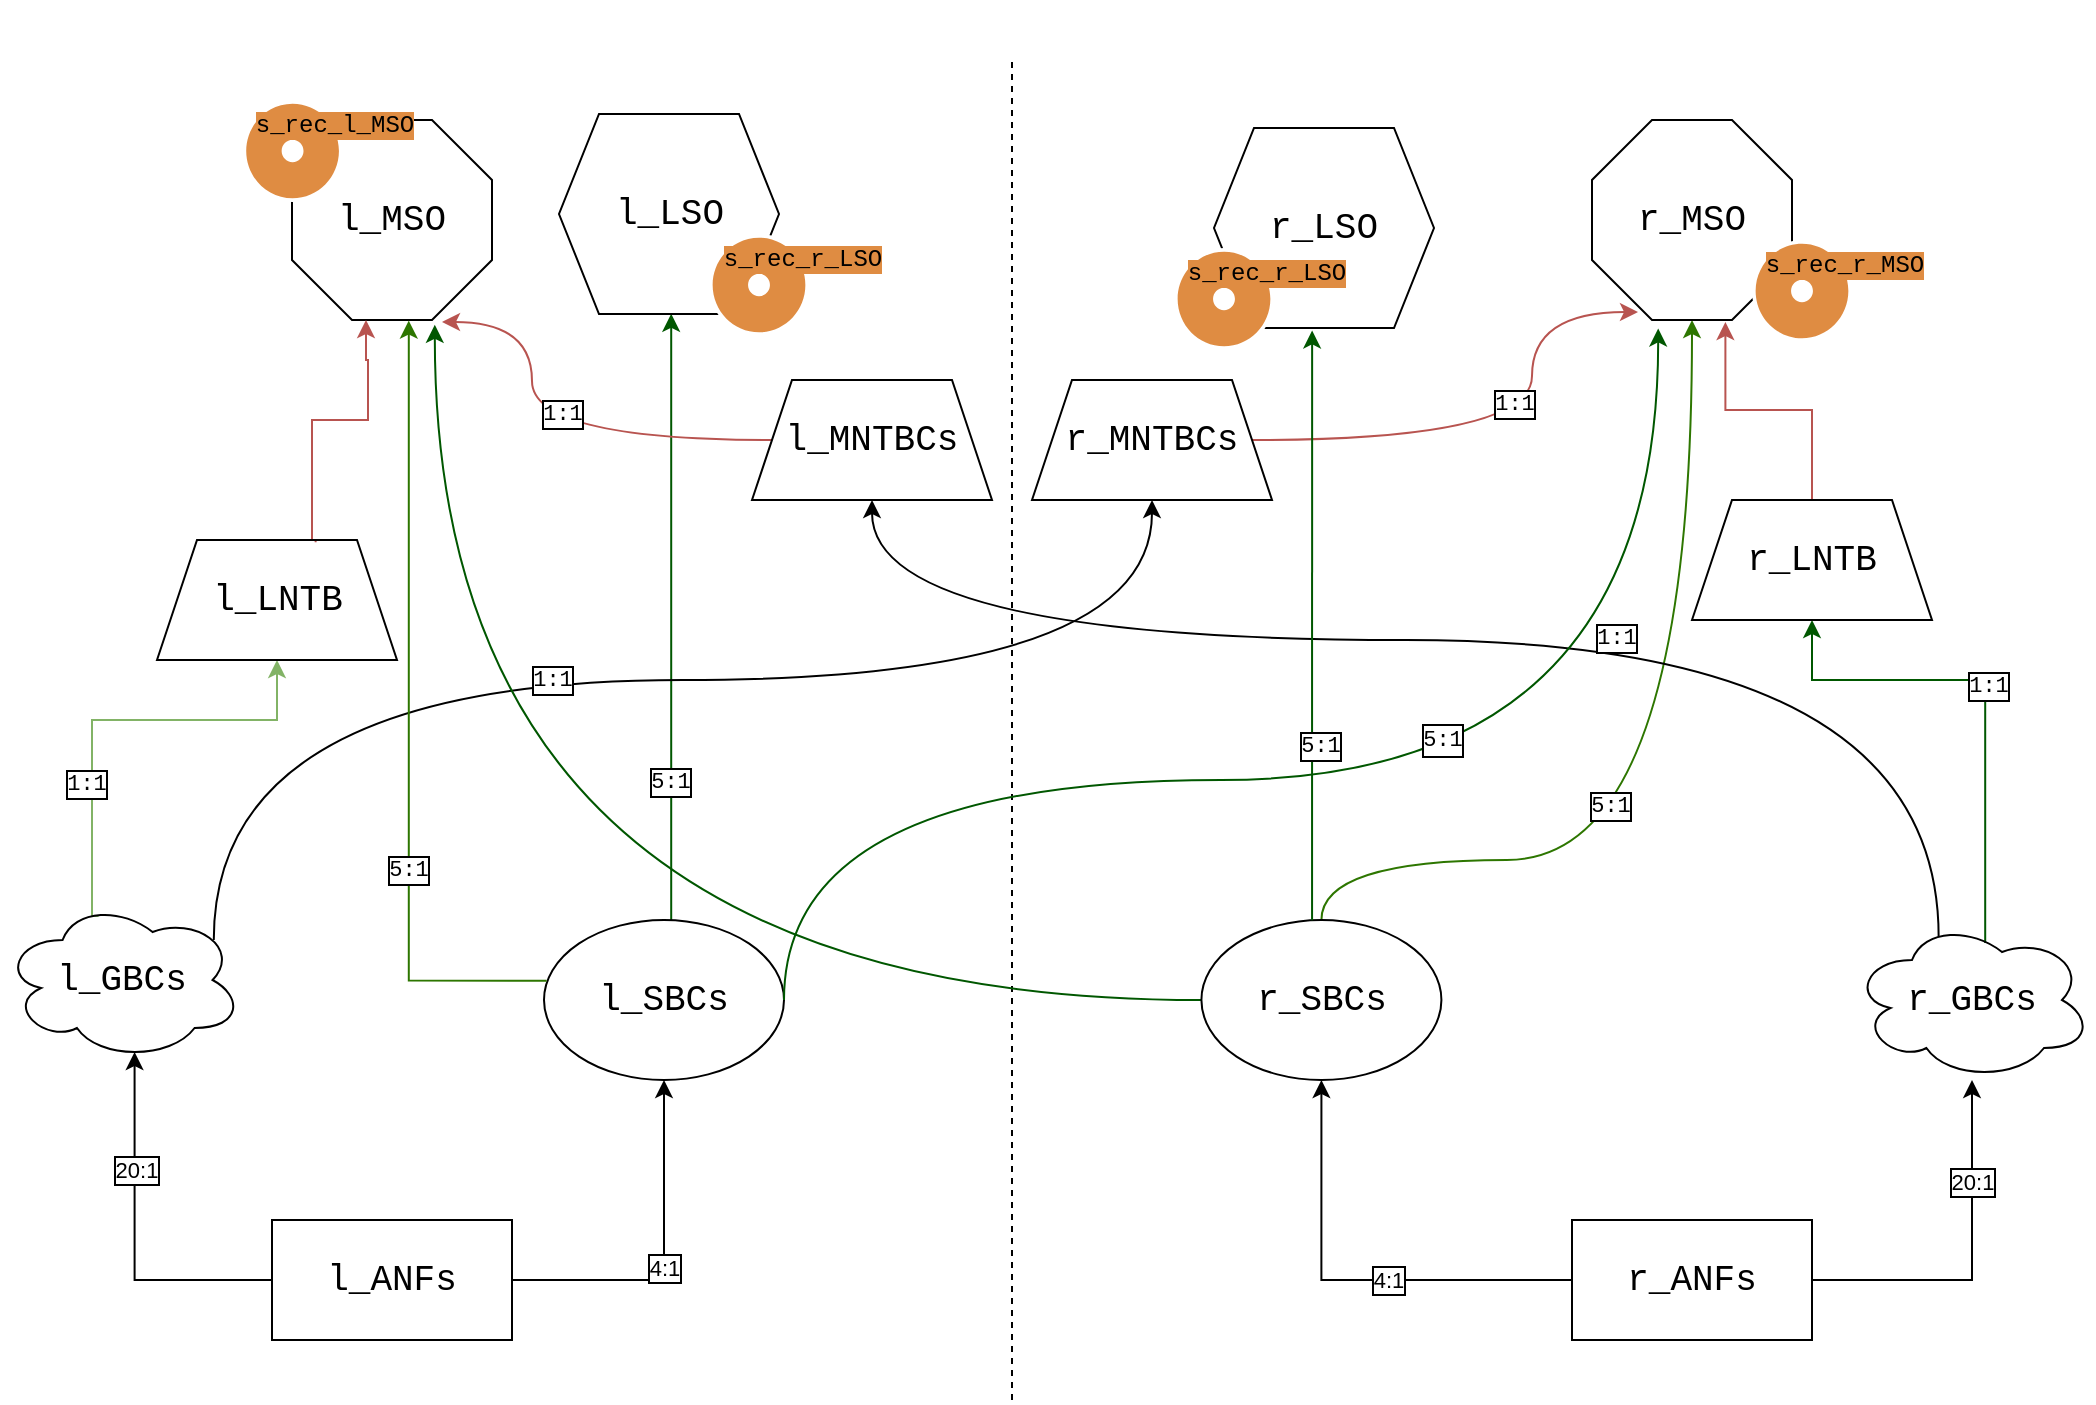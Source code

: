 <mxfile version="24.7.7">
  <diagram name="Page-1" id="fxQnoQGLYuWy38XZDCPU">
    <mxGraphModel dx="2428" dy="1859" grid="1" gridSize="10" guides="1" tooltips="1" connect="1" arrows="1" fold="1" page="1" pageScale="1" pageWidth="850" pageHeight="1100" math="0" shadow="0">
      <root>
        <mxCell id="0" />
        <mxCell id="1" parent="0" />
        <mxCell id="IsAojcG5bb9uOesFmEJz-44" style="edgeStyle=orthogonalEdgeStyle;rounded=0;orthogonalLoop=1;jettySize=auto;html=1;fontFamily=Courier New;" parent="1" source="IsAojcG5bb9uOesFmEJz-1" target="IsAojcG5bb9uOesFmEJz-4" edge="1">
          <mxGeometry relative="1" as="geometry" />
        </mxCell>
        <mxCell id="IPWKHj7Z8WpG4rDlpcWK-4" value="4:1" style="edgeLabel;html=1;align=center;verticalAlign=middle;resizable=0;points=[];labelBorderColor=default;" parent="IsAojcG5bb9uOesFmEJz-44" vertex="1" connectable="0">
          <mxGeometry x="-0.18" relative="1" as="geometry">
            <mxPoint as="offset" />
          </mxGeometry>
        </mxCell>
        <mxCell id="IsAojcG5bb9uOesFmEJz-1" value="r_ANFs" style="rounded=0;whiteSpace=wrap;html=1;fillColor=none;fontFamily=Courier New;fontSize=18;" parent="1" vertex="1">
          <mxGeometry x="680" y="590" width="120" height="60" as="geometry" />
        </mxCell>
        <mxCell id="IsAojcG5bb9uOesFmEJz-39" style="edgeStyle=orthogonalEdgeStyle;rounded=0;orthogonalLoop=1;jettySize=auto;html=1;fontFamily=Courier New;" parent="1" source="IsAojcG5bb9uOesFmEJz-2" target="IsAojcG5bb9uOesFmEJz-5" edge="1">
          <mxGeometry relative="1" as="geometry" />
        </mxCell>
        <mxCell id="IPWKHj7Z8WpG4rDlpcWK-1" value="4:1" style="edgeLabel;html=1;align=center;verticalAlign=middle;resizable=0;points=[];labelBorderColor=default;" parent="IsAojcG5bb9uOesFmEJz-39" vertex="1" connectable="0">
          <mxGeometry x="-0.06" relative="1" as="geometry">
            <mxPoint as="offset" />
          </mxGeometry>
        </mxCell>
        <mxCell id="IsAojcG5bb9uOesFmEJz-2" value="l_ANFs" style="rounded=0;whiteSpace=wrap;html=1;fillColor=none;fontFamily=Courier New;fontSize=18;" parent="1" vertex="1">
          <mxGeometry x="30" y="590" width="120" height="60" as="geometry" />
        </mxCell>
        <mxCell id="IsAojcG5bb9uOesFmEJz-64" style="edgeStyle=orthogonalEdgeStyle;rounded=0;orthogonalLoop=1;jettySize=auto;html=1;fillColor=#60a917;strokeColor=#2D7600;curved=1;fontFamily=Courier New;exitX=0.5;exitY=0;exitDx=0;exitDy=0;entryX=0.5;entryY=1;entryDx=0;entryDy=0;entryPerimeter=0;" parent="1" source="IsAojcG5bb9uOesFmEJz-4" edge="1" target="IsAojcG5bb9uOesFmEJz-11">
          <mxGeometry relative="1" as="geometry">
            <Array as="points">
              <mxPoint x="555" y="410" />
              <mxPoint x="740" y="410" />
            </Array>
            <mxPoint x="730" y="269.44" as="targetPoint" />
            <mxPoint x="730" y="409.999" as="sourcePoint" />
          </mxGeometry>
        </mxCell>
        <mxCell id="IsAojcG5bb9uOesFmEJz-73" value="5:1" style="edgeLabel;html=1;align=center;verticalAlign=middle;resizable=0;points=[];fontFamily=Courier New;labelBorderColor=default;" parent="IsAojcG5bb9uOesFmEJz-64" vertex="1" connectable="0">
          <mxGeometry relative="1" as="geometry">
            <mxPoint x="-41" as="offset" />
          </mxGeometry>
        </mxCell>
        <mxCell id="IsAojcG5bb9uOesFmEJz-55" style="edgeStyle=orthogonalEdgeStyle;rounded=0;orthogonalLoop=1;jettySize=auto;html=1;fillColor=#d5e8d4;strokeColor=#82b366;fontFamily=Courier New;exitX=0.4;exitY=0.1;exitDx=0;exitDy=0;exitPerimeter=0;entryX=0.5;entryY=1;entryDx=0;entryDy=0;" parent="1" source="IsAojcG5bb9uOesFmEJz-7" target="v8T5KgZvjeWEjFX9Sbaq-1" edge="1">
          <mxGeometry relative="1" as="geometry">
            <Array as="points">
              <mxPoint x="-60" y="438" />
              <mxPoint x="-60" y="340" />
              <mxPoint x="33" y="340" />
            </Array>
            <mxPoint x="80" y="300" as="targetPoint" />
          </mxGeometry>
        </mxCell>
        <mxCell id="IsAojcG5bb9uOesFmEJz-80" value="1:1" style="edgeLabel;html=1;align=center;verticalAlign=middle;resizable=0;points=[];fontFamily=Courier New;labelBorderColor=default;" parent="IsAojcG5bb9uOesFmEJz-55" vertex="1" connectable="0">
          <mxGeometry x="-0.383" y="-2" relative="1" as="geometry">
            <mxPoint x="-5" y="-1" as="offset" />
          </mxGeometry>
        </mxCell>
        <mxCell id="IsAojcG5bb9uOesFmEJz-69" style="rounded=0;orthogonalLoop=1;jettySize=auto;html=1;entryX=0.51;entryY=0.999;entryDx=0;entryDy=0;fillColor=#008a00;strokeColor=#005700;fontFamily=Courier New;exitX=0.53;exitY=0.002;exitDx=0;exitDy=0;exitPerimeter=0;entryPerimeter=0;" parent="1" source="IsAojcG5bb9uOesFmEJz-5" target="IsAojcG5bb9uOesFmEJz-12" edge="1">
          <mxGeometry relative="1" as="geometry" />
        </mxCell>
        <mxCell id="IsAojcG5bb9uOesFmEJz-70" value="5:1" style="edgeLabel;html=1;align=center;verticalAlign=middle;resizable=0;points=[];fontFamily=Courier New;labelBorderColor=default;" parent="IsAojcG5bb9uOesFmEJz-69" vertex="1" connectable="0">
          <mxGeometry x="-0.521" y="1" relative="1" as="geometry">
            <mxPoint y="3" as="offset" />
          </mxGeometry>
        </mxCell>
        <mxCell id="IsAojcG5bb9uOesFmEJz-5" value="&lt;div style=&quot;font-size: 18px;&quot;&gt;l_SBCs&lt;/div&gt;" style="ellipse;whiteSpace=wrap;html=1;fillColor=none;fontFamily=Courier New;fontSize=18;" parent="1" vertex="1">
          <mxGeometry x="166" y="440" width="120" height="80" as="geometry" />
        </mxCell>
        <mxCell id="IsAojcG5bb9uOesFmEJz-47" style="edgeStyle=orthogonalEdgeStyle;rounded=0;orthogonalLoop=1;jettySize=auto;html=1;fontFamily=Courier New;entryX=0.5;entryY=1;entryDx=0;entryDy=0;curved=1;exitX=0.361;exitY=0.105;exitDx=0;exitDy=0;exitPerimeter=0;" parent="1" source="IsAojcG5bb9uOesFmEJz-6" target="IsAojcG5bb9uOesFmEJz-10" edge="1">
          <mxGeometry relative="1" as="geometry">
            <Array as="points">
              <mxPoint x="863" y="300" />
              <mxPoint x="330" y="300" />
            </Array>
          </mxGeometry>
        </mxCell>
        <mxCell id="IsAojcG5bb9uOesFmEJz-84" value="1:1" style="edgeLabel;html=1;align=center;verticalAlign=middle;resizable=0;points=[];fontFamily=Courier New;labelBorderColor=default;" parent="IsAojcG5bb9uOesFmEJz-47" vertex="1" connectable="0">
          <mxGeometry x="-0.175" y="-1" relative="1" as="geometry">
            <mxPoint as="offset" />
          </mxGeometry>
        </mxCell>
        <mxCell id="30qQmFIJZCmAHdSfVKdT-5" style="edgeStyle=orthogonalEdgeStyle;rounded=0;orthogonalLoop=1;jettySize=auto;html=1;exitX=0.555;exitY=0.144;exitDx=0;exitDy=0;exitPerimeter=0;entryX=0.5;entryY=1;entryDx=0;entryDy=0;fillColor=#008a00;strokeColor=#005700;" edge="1" parent="1" source="IsAojcG5bb9uOesFmEJz-6" target="v8T5KgZvjeWEjFX9Sbaq-3">
          <mxGeometry relative="1" as="geometry">
            <Array as="points">
              <mxPoint x="887" y="320" />
              <mxPoint x="800" y="320" />
            </Array>
          </mxGeometry>
        </mxCell>
        <mxCell id="30qQmFIJZCmAHdSfVKdT-6" value="1:1" style="edgeLabel;html=1;align=center;verticalAlign=middle;resizable=0;points=[];labelBorderColor=default;fontFamily=Courier New;" vertex="1" connectable="0" parent="30qQmFIJZCmAHdSfVKdT-5">
          <mxGeometry x="0.009" y="-1" relative="1" as="geometry">
            <mxPoint y="-4" as="offset" />
          </mxGeometry>
        </mxCell>
        <mxCell id="IsAojcG5bb9uOesFmEJz-6" value="r_GBCs" style="ellipse;shape=cloud;whiteSpace=wrap;html=1;fillColor=none;fontFamily=Courier New;fontSize=18;" parent="1" vertex="1">
          <mxGeometry x="820" y="440" width="120" height="80" as="geometry" />
        </mxCell>
        <mxCell id="IsAojcG5bb9uOesFmEJz-46" style="edgeStyle=orthogonalEdgeStyle;rounded=0;orthogonalLoop=1;jettySize=auto;html=1;fontFamily=Courier New;entryX=0.5;entryY=1;entryDx=0;entryDy=0;curved=1;exitX=0.88;exitY=0.25;exitDx=0;exitDy=0;exitPerimeter=0;" parent="1" source="IsAojcG5bb9uOesFmEJz-7" target="IsAojcG5bb9uOesFmEJz-8" edge="1">
          <mxGeometry relative="1" as="geometry">
            <Array as="points">
              <mxPoint x="1" y="320" />
              <mxPoint x="470" y="320" />
            </Array>
          </mxGeometry>
        </mxCell>
        <mxCell id="IsAojcG5bb9uOesFmEJz-83" value="1:1" style="edgeLabel;html=1;align=center;verticalAlign=middle;resizable=0;points=[];fontFamily=Courier New;labelBorderColor=default;" parent="IsAojcG5bb9uOesFmEJz-46" vertex="1" connectable="0">
          <mxGeometry x="-0.132" relative="1" as="geometry">
            <mxPoint as="offset" />
          </mxGeometry>
        </mxCell>
        <mxCell id="IsAojcG5bb9uOesFmEJz-7" value="&lt;div style=&quot;font-size: 18px;&quot;&gt;l_GBCs&lt;/div&gt;" style="ellipse;shape=cloud;whiteSpace=wrap;html=1;fillColor=none;fontFamily=Courier New;fontSize=18;" parent="1" vertex="1">
          <mxGeometry x="-104.71" y="430" width="120" height="80" as="geometry" />
        </mxCell>
        <mxCell id="IsAojcG5bb9uOesFmEJz-63" style="edgeStyle=orthogonalEdgeStyle;rounded=0;orthogonalLoop=1;jettySize=auto;html=1;curved=1;fillColor=#f8cecc;strokeColor=#b85450;entryX=0.23;entryY=0.96;entryDx=0;entryDy=0;entryPerimeter=0;fontFamily=Courier New;exitX=1;exitY=0.5;exitDx=0;exitDy=0;" parent="1" source="IsAojcG5bb9uOesFmEJz-8" target="IsAojcG5bb9uOesFmEJz-11" edge="1">
          <mxGeometry relative="1" as="geometry">
            <mxPoint x="130" y="160" as="targetPoint" />
            <Array as="points">
              <mxPoint x="660" y="200" />
              <mxPoint x="660" y="136" />
            </Array>
          </mxGeometry>
        </mxCell>
        <mxCell id="IsAojcG5bb9uOesFmEJz-78" value="1:1" style="edgeLabel;html=1;align=center;verticalAlign=middle;resizable=0;points=[];fontFamily=Courier New;labelBorderColor=default;" parent="IsAojcG5bb9uOesFmEJz-63" vertex="1" connectable="0">
          <mxGeometry x="0.014" relative="1" as="geometry">
            <mxPoint y="-18" as="offset" />
          </mxGeometry>
        </mxCell>
        <mxCell id="IsAojcG5bb9uOesFmEJz-8" value="r_MNTBCs" style="shape=trapezoid;perimeter=trapezoidPerimeter;whiteSpace=wrap;html=1;fixedSize=1;fillColor=none;fontFamily=Courier New;fontSize=18;" parent="1" vertex="1">
          <mxGeometry x="410" y="170" width="120" height="60" as="geometry" />
        </mxCell>
        <mxCell id="IsAojcG5bb9uOesFmEJz-65" style="edgeStyle=orthogonalEdgeStyle;rounded=0;orthogonalLoop=1;jettySize=auto;html=1;curved=1;entryX=0.75;entryY=1.01;entryDx=0;entryDy=0;entryPerimeter=0;fillColor=#f8cecc;strokeColor=#b85450;fontFamily=Courier New;" parent="1" source="IsAojcG5bb9uOesFmEJz-10" target="IsAojcG5bb9uOesFmEJz-13" edge="1">
          <mxGeometry relative="1" as="geometry">
            <Array as="points">
              <mxPoint x="160" y="200" />
              <mxPoint x="160" y="141" />
            </Array>
          </mxGeometry>
        </mxCell>
        <mxCell id="IsAojcG5bb9uOesFmEJz-77" value="1:1" style="edgeLabel;html=1;align=center;verticalAlign=middle;resizable=0;points=[];fontFamily=Courier New;labelBorderColor=default;" parent="IsAojcG5bb9uOesFmEJz-65" vertex="1" connectable="0">
          <mxGeometry x="0.03" relative="1" as="geometry">
            <mxPoint x="10" y="-13" as="offset" />
          </mxGeometry>
        </mxCell>
        <mxCell id="IsAojcG5bb9uOesFmEJz-10" value="l_MNTBCs" style="shape=trapezoid;perimeter=trapezoidPerimeter;whiteSpace=wrap;html=1;fixedSize=1;fillColor=none;fontFamily=Courier New;fontSize=18;" parent="1" vertex="1">
          <mxGeometry x="270" y="170" width="120" height="60" as="geometry" />
        </mxCell>
        <mxCell id="IsAojcG5bb9uOesFmEJz-15" value="" style="endArrow=none;dashed=1;html=1;rounded=0;fontFamily=Courier New;" parent="1" edge="1">
          <mxGeometry width="50" height="50" relative="1" as="geometry">
            <mxPoint x="400" y="680" as="sourcePoint" />
            <mxPoint x="400" y="10" as="targetPoint" />
          </mxGeometry>
        </mxCell>
        <mxCell id="IsAojcG5bb9uOesFmEJz-17" value="" style="ellipse;whiteSpace=wrap;html=1;align=center;aspect=fixed;fillColor=none;strokeColor=none;resizable=0;perimeter=centerPerimeter;rotatable=0;allowArrows=0;points=[];outlineConnect=1;fontFamily=Courier New;" parent="1" vertex="1">
          <mxGeometry x="92.5" y="-20" width="10" height="10" as="geometry" />
        </mxCell>
        <mxCell id="IsAojcG5bb9uOesFmEJz-40" style="edgeStyle=orthogonalEdgeStyle;rounded=0;orthogonalLoop=1;jettySize=auto;html=1;entryX=0.55;entryY=0.95;entryDx=0;entryDy=0;entryPerimeter=0;fontFamily=Courier New;" parent="1" source="IsAojcG5bb9uOesFmEJz-2" target="IsAojcG5bb9uOesFmEJz-7" edge="1">
          <mxGeometry relative="1" as="geometry" />
        </mxCell>
        <mxCell id="IPWKHj7Z8WpG4rDlpcWK-2" value="20:1" style="edgeLabel;html=1;align=center;verticalAlign=middle;resizable=0;points=[];labelBorderColor=default;" parent="IsAojcG5bb9uOesFmEJz-40" vertex="1" connectable="0">
          <mxGeometry x="0.358" relative="1" as="geometry">
            <mxPoint as="offset" />
          </mxGeometry>
        </mxCell>
        <mxCell id="IsAojcG5bb9uOesFmEJz-42" style="edgeStyle=orthogonalEdgeStyle;rounded=0;orthogonalLoop=1;jettySize=auto;html=1;entryX=0.5;entryY=1;entryDx=0;entryDy=0;entryPerimeter=0;fontFamily=Courier New;" parent="1" source="IsAojcG5bb9uOesFmEJz-1" target="IsAojcG5bb9uOesFmEJz-6" edge="1">
          <mxGeometry relative="1" as="geometry" />
        </mxCell>
        <mxCell id="IPWKHj7Z8WpG4rDlpcWK-3" value="20:1" style="edgeLabel;html=1;align=center;verticalAlign=middle;resizable=0;points=[];labelBorderColor=default;" parent="IsAojcG5bb9uOesFmEJz-42" vertex="1" connectable="0">
          <mxGeometry x="0.439" relative="1" as="geometry">
            <mxPoint as="offset" />
          </mxGeometry>
        </mxCell>
        <mxCell id="IsAojcG5bb9uOesFmEJz-51" value="" style="group;fontFamily=Courier New;" parent="1" vertex="1" connectable="0">
          <mxGeometry x="690" y="40" width="130" height="111" as="geometry" />
        </mxCell>
        <mxCell id="IsAojcG5bb9uOesFmEJz-11" value="r_MSO" style="whiteSpace=wrap;html=1;shape=mxgraph.basic.octagon2;align=center;verticalAlign=middle;dx=15;fillColor=none;fontFamily=Courier New;fontSize=18;movable=1;resizable=1;rotatable=1;deletable=1;editable=1;locked=0;connectable=1;" parent="IsAojcG5bb9uOesFmEJz-51" vertex="1">
          <mxGeometry width="100" height="100" as="geometry" />
        </mxCell>
        <mxCell id="IsAojcG5bb9uOesFmEJz-29" value="&lt;div&gt;s_rec_r_MSO&lt;/div&gt;" style="sketch=0;pointerEvents=1;shadow=0;dashed=0;html=1;strokeColor=none;fillColor=#DF8C42;labelPosition=center;verticalLabelPosition=bottom;verticalAlign=top;align=center;outlineConnect=0;shape=mxgraph.veeam2.recording;spacingTop=-51;labelBackgroundColor=#DF8C42;spacing=1;spacingLeft=42;movable=1;resizable=1;rotatable=1;deletable=1;editable=1;locked=0;connectable=1;fontFamily=Courier New;" parent="IsAojcG5bb9uOesFmEJz-51" vertex="1">
          <mxGeometry x="80" y="60" width="50" height="51" as="geometry" />
        </mxCell>
        <mxCell id="IsAojcG5bb9uOesFmEJz-52" value="" style="group;fontFamily=Courier New;" parent="1" vertex="1" connectable="0">
          <mxGeometry x="481" y="44" width="130" height="111" as="geometry" />
        </mxCell>
        <mxCell id="IsAojcG5bb9uOesFmEJz-14" value="r_LSO" style="shape=hexagon;perimeter=hexagonPerimeter2;whiteSpace=wrap;html=1;fixedSize=1;fillColor=none;fontFamily=Courier New;fontSize=18;" parent="IsAojcG5bb9uOesFmEJz-52" vertex="1">
          <mxGeometry x="20" width="110" height="100" as="geometry" />
        </mxCell>
        <mxCell id="IsAojcG5bb9uOesFmEJz-32" value="&lt;div&gt;s_rec_r_LSO&lt;/div&gt;" style="sketch=0;pointerEvents=1;shadow=0;dashed=0;html=1;strokeColor=none;fillColor=#DF8C42;labelPosition=center;verticalLabelPosition=bottom;verticalAlign=top;align=center;outlineConnect=0;shape=mxgraph.veeam2.recording;spacingTop=-51;labelBackgroundColor=#DF8C42;spacing=1;spacingLeft=42;fontFamily=Courier New;" parent="IsAojcG5bb9uOesFmEJz-52" vertex="1">
          <mxGeometry y="60" width="50" height="51" as="geometry" />
        </mxCell>
        <mxCell id="IsAojcG5bb9uOesFmEJz-54" value="" style="group;fontFamily=Courier New;" parent="1" vertex="1" connectable="0">
          <mxGeometry x="153.5" y="37" width="145" height="111" as="geometry" />
        </mxCell>
        <mxCell id="IsAojcG5bb9uOesFmEJz-12" value="l_LSO" style="shape=hexagon;perimeter=hexagonPerimeter2;whiteSpace=wrap;html=1;fixedSize=1;fillColor=none;fontFamily=Courier New;fontSize=18;" parent="IsAojcG5bb9uOesFmEJz-54" vertex="1">
          <mxGeometry x="20" width="110" height="100" as="geometry" />
        </mxCell>
        <mxCell id="IsAojcG5bb9uOesFmEJz-36" value="&lt;div&gt;s_rec_r_LSO&lt;/div&gt;" style="sketch=0;pointerEvents=1;shadow=0;dashed=0;html=1;strokeColor=none;fillColor=#DF8C42;labelPosition=center;verticalLabelPosition=bottom;verticalAlign=top;align=center;outlineConnect=0;shape=mxgraph.veeam2.recording;spacingTop=-51;labelBackgroundColor=#DF8C42;spacing=1;spacingLeft=42;fontFamily=Courier New;" parent="IsAojcG5bb9uOesFmEJz-54" vertex="1">
          <mxGeometry x="95" y="60" width="50" height="51" as="geometry" />
        </mxCell>
        <mxCell id="IsAojcG5bb9uOesFmEJz-59" value="" style="endArrow=classic;html=1;rounded=0;fillColor=#008a00;strokeColor=#005700;fontFamily=Courier New;entryX=0.714;entryY=1.024;entryDx=0;entryDy=0;entryPerimeter=0;edgeStyle=orthogonalEdgeStyle;curved=1;" parent="1" source="IsAojcG5bb9uOesFmEJz-4" target="IsAojcG5bb9uOesFmEJz-13" edge="1">
          <mxGeometry width="50" height="50" relative="1" as="geometry">
            <mxPoint x="380" y="400" as="sourcePoint" />
            <mxPoint x="430" y="350" as="targetPoint" />
            <Array as="points">
              <mxPoint x="111" y="480" />
            </Array>
          </mxGeometry>
        </mxCell>
        <mxCell id="IsAojcG5bb9uOesFmEJz-61" value="" style="curved=1;endArrow=classic;html=1;rounded=0;fillColor=#008a00;strokeColor=#005700;fontFamily=Courier New;exitX=1;exitY=0.5;exitDx=0;exitDy=0;edgeStyle=orthogonalEdgeStyle;entryX=0.331;entryY=1.042;entryDx=0;entryDy=0;entryPerimeter=0;" parent="1" source="IsAojcG5bb9uOesFmEJz-5" target="IsAojcG5bb9uOesFmEJz-11" edge="1">
          <mxGeometry width="614.71" height="520" relative="1" as="geometry">
            <mxPoint x="694" y="475" as="sourcePoint" />
            <mxPoint x="107" y="150" as="targetPoint" />
            <Array as="points">
              <mxPoint x="286" y="370" />
              <mxPoint x="723" y="370" />
            </Array>
          </mxGeometry>
        </mxCell>
        <mxCell id="30qQmFIJZCmAHdSfVKdT-9" value="&lt;font face=&quot;Courier New&quot;&gt;5:1&lt;/font&gt;" style="edgeLabel;html=1;align=center;verticalAlign=middle;resizable=0;points=[];labelBorderColor=default;" vertex="1" connectable="0" parent="IsAojcG5bb9uOesFmEJz-61">
          <mxGeometry relative="1" as="geometry">
            <mxPoint x="52" y="-20" as="offset" />
          </mxGeometry>
        </mxCell>
        <mxCell id="IsAojcG5bb9uOesFmEJz-4" value="r_SBCs" style="ellipse;whiteSpace=wrap;html=1;fillColor=none;fontFamily=Courier New;fontSize=18;" parent="IsAojcG5bb9uOesFmEJz-61" vertex="1">
          <mxGeometry x="494.71" y="440" width="120" height="80" as="geometry" />
        </mxCell>
        <mxCell id="IsAojcG5bb9uOesFmEJz-67" value="" style="group;fontFamily=Courier New;" parent="1" vertex="1" connectable="0">
          <mxGeometry x="15.29" y="40" width="124.71" height="111" as="geometry" />
        </mxCell>
        <mxCell id="IsAojcG5bb9uOesFmEJz-13" value="&lt;div style=&quot;font-size: 18px;&quot;&gt;l_MSO&lt;/div&gt;" style="whiteSpace=wrap;html=1;shape=mxgraph.basic.octagon2;align=center;verticalAlign=middle;dx=15;fillColor=none;fontFamily=Courier New;fontSize=18;" parent="IsAojcG5bb9uOesFmEJz-67" vertex="1">
          <mxGeometry x="24.71" width="100" height="100" as="geometry" />
        </mxCell>
        <mxCell id="IsAojcG5bb9uOesFmEJz-33" value="&lt;div&gt;s_rec_l_MSO&lt;/div&gt;" style="sketch=0;pointerEvents=1;shadow=0;dashed=0;html=1;strokeColor=none;fillColor=#DF8C42;labelPosition=center;verticalLabelPosition=bottom;verticalAlign=top;align=center;outlineConnect=0;shape=mxgraph.veeam2.recording;spacingTop=-51;labelBackgroundColor=#DF8C42;spacing=1;spacingLeft=42;fontFamily=Courier New;" parent="IsAojcG5bb9uOesFmEJz-67" vertex="1">
          <mxGeometry y="-10" width="50" height="51" as="geometry" />
        </mxCell>
        <mxCell id="IsAojcG5bb9uOesFmEJz-68" style="rounded=0;orthogonalLoop=1;jettySize=auto;html=1;entryX=0.446;entryY=1.012;entryDx=0;entryDy=0;fillColor=#008a00;strokeColor=#005700;fontFamily=Courier New;exitX=0.461;exitY=0.001;exitDx=0;exitDy=0;exitPerimeter=0;entryPerimeter=0;" parent="1" source="IsAojcG5bb9uOesFmEJz-4" target="IsAojcG5bb9uOesFmEJz-14" edge="1">
          <mxGeometry relative="1" as="geometry" />
        </mxCell>
        <mxCell id="IsAojcG5bb9uOesFmEJz-72" value="5:1" style="edgeLabel;html=1;align=center;verticalAlign=middle;resizable=0;points=[];fontFamily=Courier New;labelBorderColor=default;" parent="IsAojcG5bb9uOesFmEJz-68" vertex="1" connectable="0">
          <mxGeometry x="-0.446" y="-5" relative="1" as="geometry">
            <mxPoint x="-1" y="-6" as="offset" />
          </mxGeometry>
        </mxCell>
        <mxCell id="IsAojcG5bb9uOesFmEJz-81" style="edgeStyle=orthogonalEdgeStyle;rounded=0;orthogonalLoop=1;jettySize=auto;html=1;fillColor=#60a917;strokeColor=#2D7600;fontFamily=Courier New;entryX=0.614;entryY=1.003;entryDx=0;entryDy=0;entryPerimeter=0;exitX=0.011;exitY=0.379;exitDx=0;exitDy=0;exitPerimeter=0;" parent="1" edge="1" source="IsAojcG5bb9uOesFmEJz-5">
          <mxGeometry relative="1" as="geometry">
            <mxPoint x="98.02" y="410" as="sourcePoint" />
            <mxPoint x="98.4" y="140.3" as="targetPoint" />
            <Array as="points">
              <mxPoint x="98" y="470" />
            </Array>
          </mxGeometry>
        </mxCell>
        <mxCell id="IsAojcG5bb9uOesFmEJz-82" value="5:1" style="edgeLabel;html=1;align=center;verticalAlign=middle;resizable=0;points=[];fontFamily=Courier New;labelBorderColor=default;" parent="IsAojcG5bb9uOesFmEJz-81" vertex="1" connectable="0">
          <mxGeometry x="-0.372" relative="1" as="geometry">
            <mxPoint x="-1" y="1" as="offset" />
          </mxGeometry>
        </mxCell>
        <mxCell id="v8T5KgZvjeWEjFX9Sbaq-2" style="edgeStyle=orthogonalEdgeStyle;rounded=0;orthogonalLoop=1;jettySize=auto;html=1;fillColor=#f8cecc;strokeColor=#b85450;exitX=0.661;exitY=0.019;exitDx=0;exitDy=0;exitPerimeter=0;" parent="1" source="v8T5KgZvjeWEjFX9Sbaq-1" edge="1">
          <mxGeometry relative="1" as="geometry">
            <mxPoint x="19.5" y="250" as="sourcePoint" />
            <mxPoint x="77" y="140" as="targetPoint" />
            <Array as="points">
              <mxPoint x="52" y="250" />
              <mxPoint x="50" y="250" />
              <mxPoint x="50" y="190" />
              <mxPoint x="78" y="190" />
              <mxPoint x="78" y="160" />
              <mxPoint x="77" y="160" />
            </Array>
          </mxGeometry>
        </mxCell>
        <mxCell id="v8T5KgZvjeWEjFX9Sbaq-1" value="l_LNTB" style="shape=trapezoid;perimeter=trapezoidPerimeter;whiteSpace=wrap;html=1;fixedSize=1;fillColor=none;fontFamily=Courier New;fontSize=18;" parent="1" vertex="1">
          <mxGeometry x="-27.5" y="250" width="120" height="60" as="geometry" />
        </mxCell>
        <mxCell id="v8T5KgZvjeWEjFX9Sbaq-4" style="edgeStyle=orthogonalEdgeStyle;rounded=0;orthogonalLoop=1;jettySize=auto;html=1;fillColor=#f8cecc;strokeColor=#b85450;entryX=0.667;entryY=1.01;entryDx=0;entryDy=0;entryPerimeter=0;" parent="1" source="v8T5KgZvjeWEjFX9Sbaq-3" target="IsAojcG5bb9uOesFmEJz-11" edge="1">
          <mxGeometry relative="1" as="geometry" />
        </mxCell>
        <mxCell id="v8T5KgZvjeWEjFX9Sbaq-3" value="r_LNTB" style="shape=trapezoid;perimeter=trapezoidPerimeter;whiteSpace=wrap;html=1;fixedSize=1;fillColor=none;fontFamily=Courier New;fontSize=18;" parent="1" vertex="1">
          <mxGeometry x="740" y="230" width="120" height="60" as="geometry" />
        </mxCell>
      </root>
    </mxGraphModel>
  </diagram>
</mxfile>
